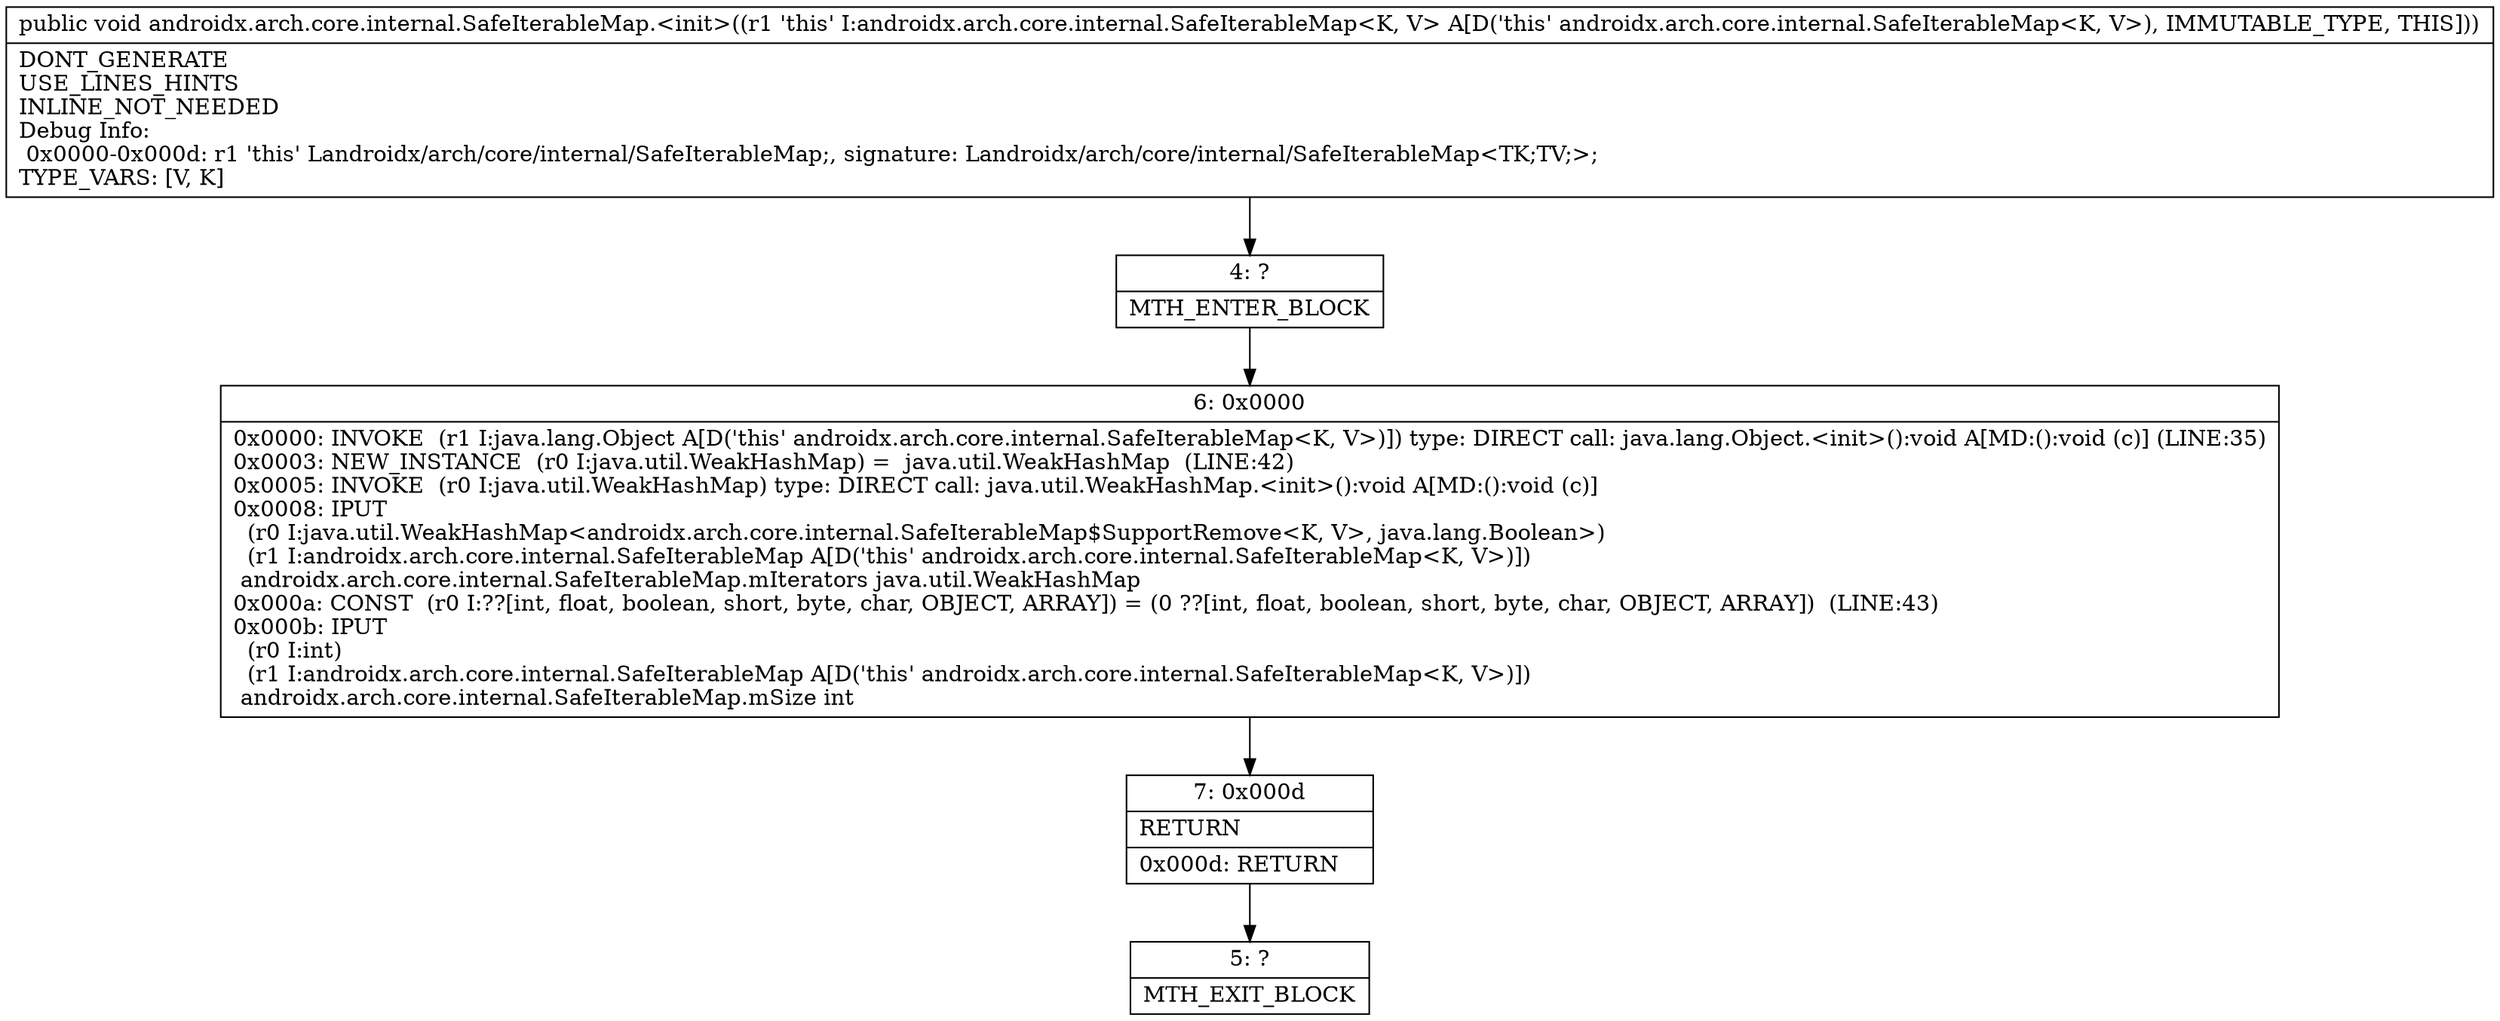 digraph "CFG forandroidx.arch.core.internal.SafeIterableMap.\<init\>()V" {
Node_4 [shape=record,label="{4\:\ ?|MTH_ENTER_BLOCK\l}"];
Node_6 [shape=record,label="{6\:\ 0x0000|0x0000: INVOKE  (r1 I:java.lang.Object A[D('this' androidx.arch.core.internal.SafeIterableMap\<K, V\>)]) type: DIRECT call: java.lang.Object.\<init\>():void A[MD:():void (c)] (LINE:35)\l0x0003: NEW_INSTANCE  (r0 I:java.util.WeakHashMap) =  java.util.WeakHashMap  (LINE:42)\l0x0005: INVOKE  (r0 I:java.util.WeakHashMap) type: DIRECT call: java.util.WeakHashMap.\<init\>():void A[MD:():void (c)]\l0x0008: IPUT  \l  (r0 I:java.util.WeakHashMap\<androidx.arch.core.internal.SafeIterableMap$SupportRemove\<K, V\>, java.lang.Boolean\>)\l  (r1 I:androidx.arch.core.internal.SafeIterableMap A[D('this' androidx.arch.core.internal.SafeIterableMap\<K, V\>)])\l androidx.arch.core.internal.SafeIterableMap.mIterators java.util.WeakHashMap \l0x000a: CONST  (r0 I:??[int, float, boolean, short, byte, char, OBJECT, ARRAY]) = (0 ??[int, float, boolean, short, byte, char, OBJECT, ARRAY])  (LINE:43)\l0x000b: IPUT  \l  (r0 I:int)\l  (r1 I:androidx.arch.core.internal.SafeIterableMap A[D('this' androidx.arch.core.internal.SafeIterableMap\<K, V\>)])\l androidx.arch.core.internal.SafeIterableMap.mSize int \l}"];
Node_7 [shape=record,label="{7\:\ 0x000d|RETURN\l|0x000d: RETURN   \l}"];
Node_5 [shape=record,label="{5\:\ ?|MTH_EXIT_BLOCK\l}"];
MethodNode[shape=record,label="{public void androidx.arch.core.internal.SafeIterableMap.\<init\>((r1 'this' I:androidx.arch.core.internal.SafeIterableMap\<K, V\> A[D('this' androidx.arch.core.internal.SafeIterableMap\<K, V\>), IMMUTABLE_TYPE, THIS]))  | DONT_GENERATE\lUSE_LINES_HINTS\lINLINE_NOT_NEEDED\lDebug Info:\l  0x0000\-0x000d: r1 'this' Landroidx\/arch\/core\/internal\/SafeIterableMap;, signature: Landroidx\/arch\/core\/internal\/SafeIterableMap\<TK;TV;\>;\lTYPE_VARS: [V, K]\l}"];
MethodNode -> Node_4;Node_4 -> Node_6;
Node_6 -> Node_7;
Node_7 -> Node_5;
}

